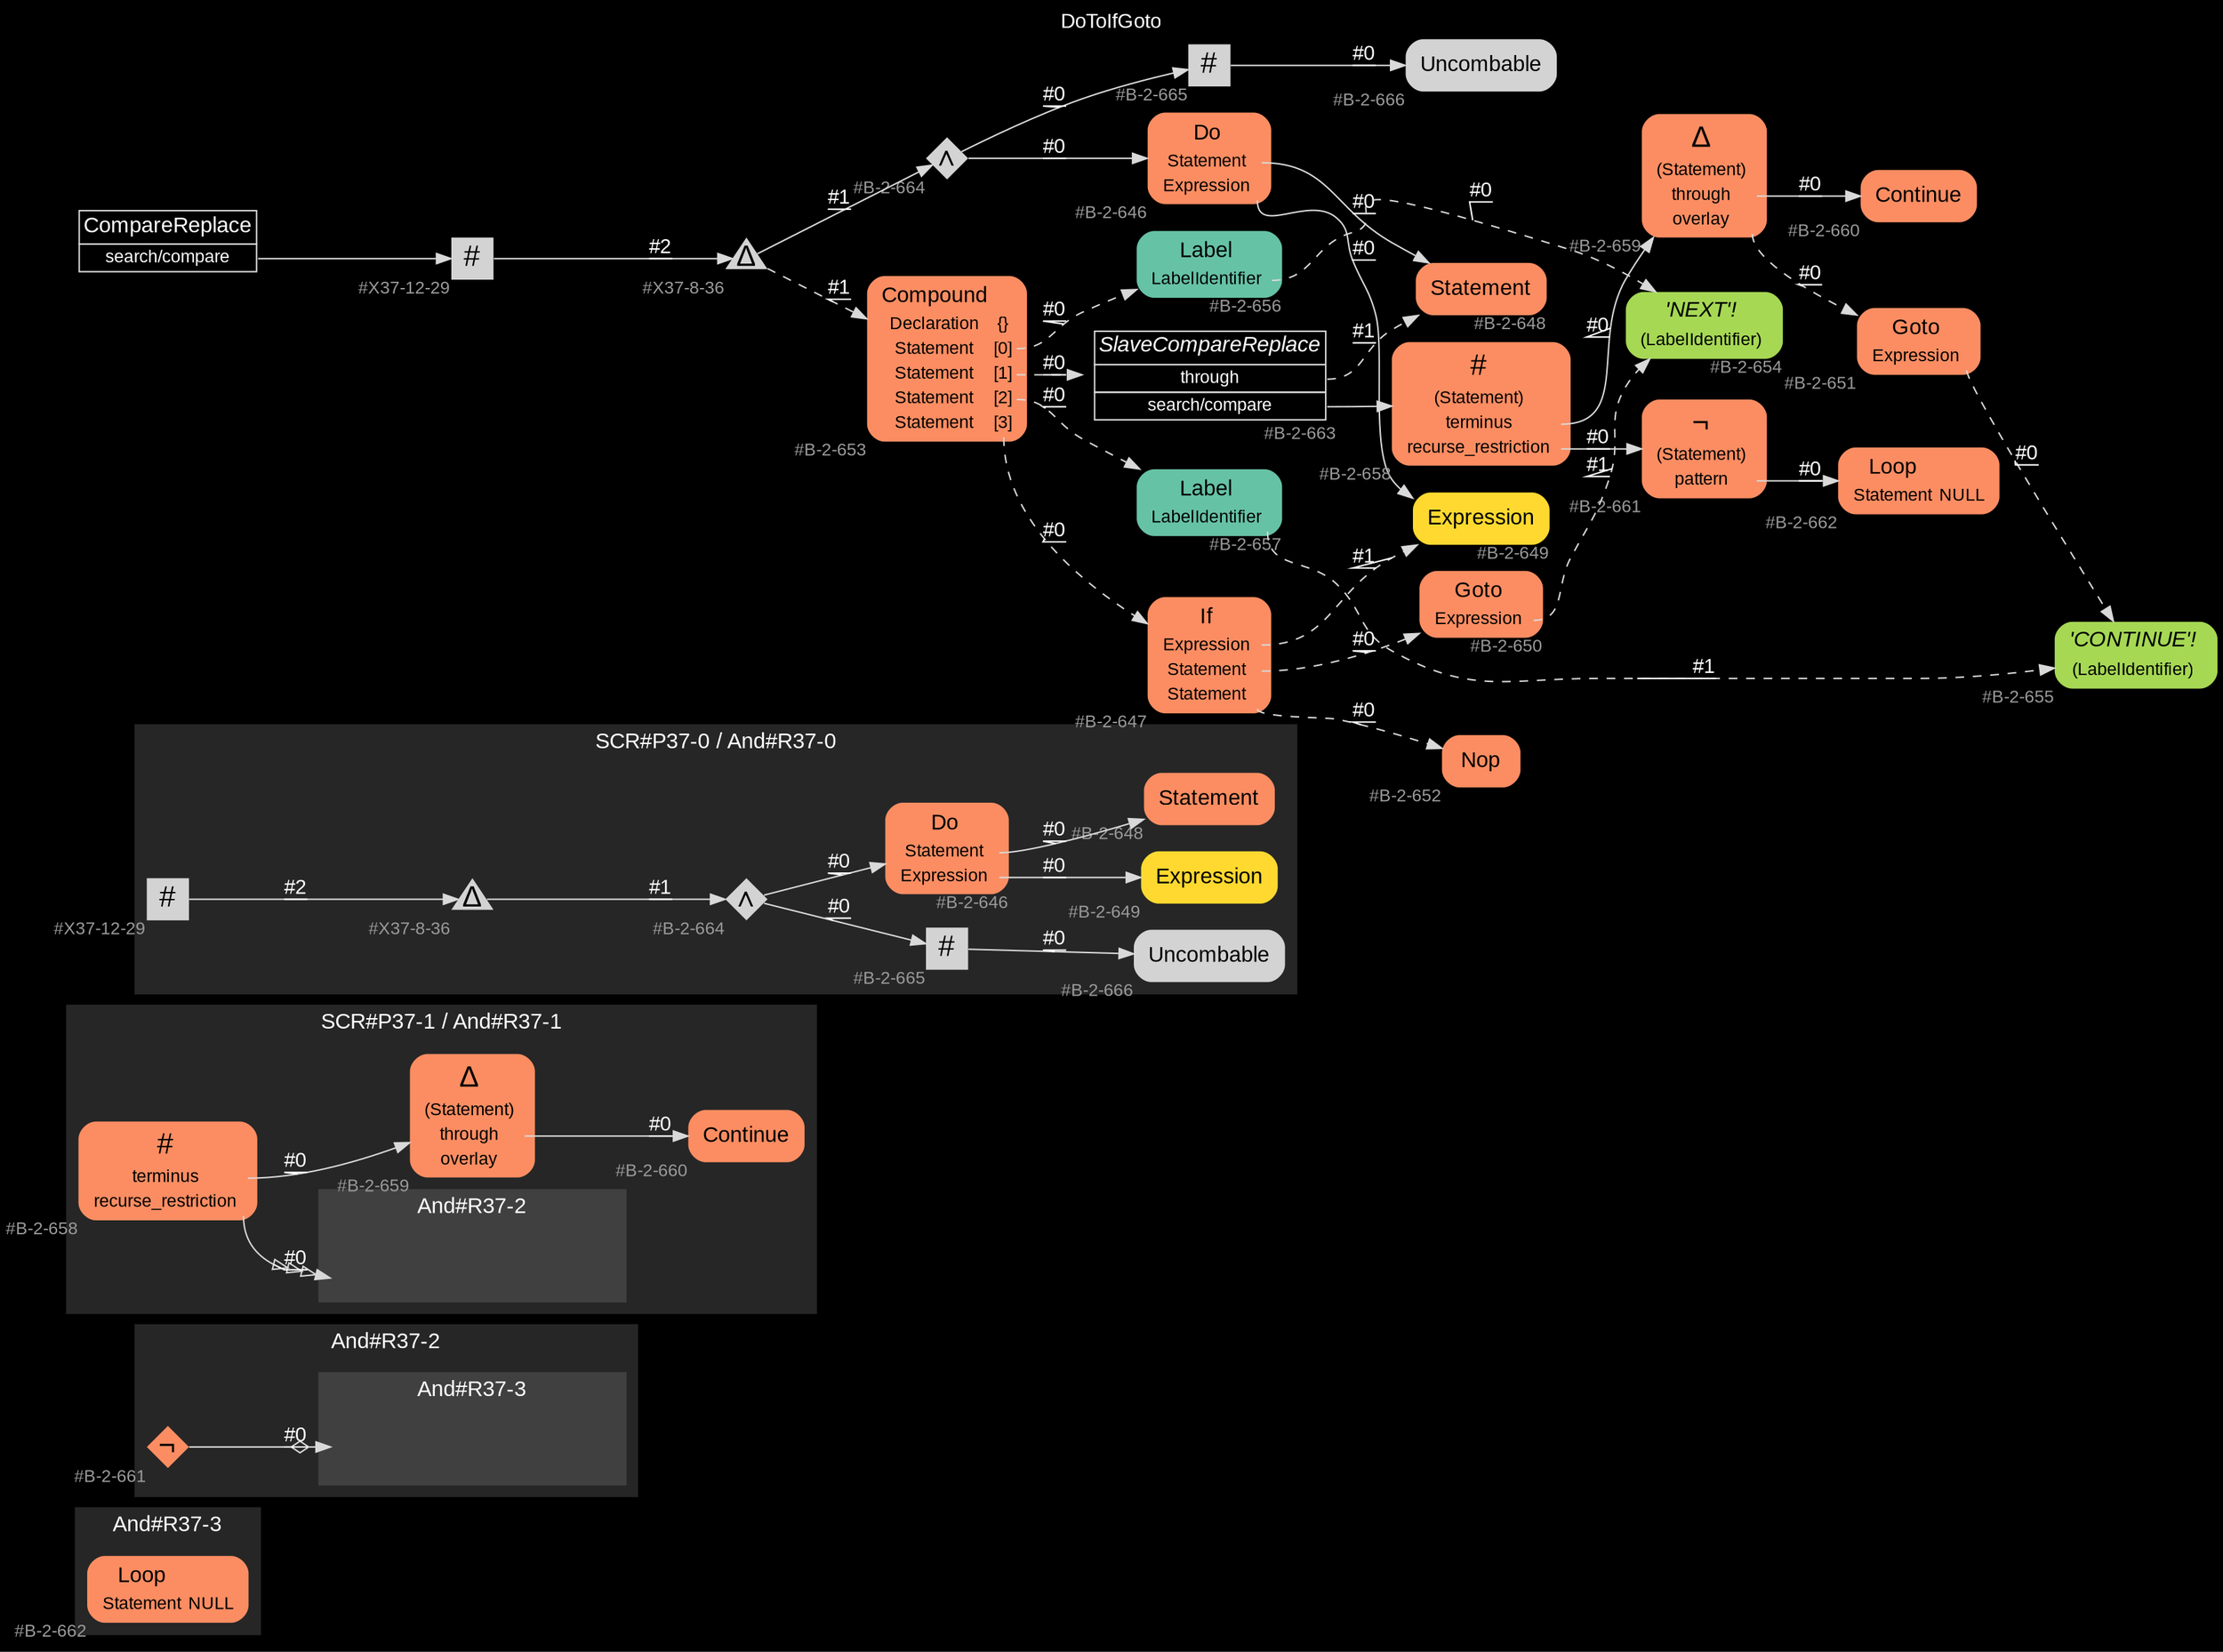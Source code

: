 digraph "DoToIfGoto" {
label = "DoToIfGoto"
labelloc = t
graph [
    rankdir = "LR"
    ranksep = 0.3
    bgcolor = black
    color = grey85
    fontcolor = white
    fontname = "Arial"
];
node [
    fontname = "Arial"
];
edge [
    fontname = "Arial"
];

// -------------------- figure And#R37-3 --------------------
// -------- region And#R37-3 ----------
subgraph "clusterAnd#R37-3" {
    label = "And#R37-3"
    style = "filled"
    color = gray15
    fontsize = "15"
    // -------- block And#R37-3/#B-2-662 ----------
    "And#R37-3/#B-2-662" [
        fillcolor = "/set28/2"
        xlabel = "#B-2-662"
        fontsize = "12"
        fontcolor = grey60
        shape = "plaintext"
        label = <<TABLE BORDER="0" CELLBORDER="0" CELLSPACING="0">
         <TR><TD><FONT COLOR="black" POINT-SIZE="15">Loop</FONT></TD></TR>
         <TR><TD><FONT COLOR="black" POINT-SIZE="12">Statement</FONT></TD><TD PORT="port0"><FONT COLOR="black" POINT-SIZE="12">NULL</FONT></TD></TR>
        </TABLE>>
        style = "rounded,filled"
    ];
    
}


// -------------------- figure And#R37-2 --------------------
// -------- region And#R37-2 ----------
subgraph "clusterAnd#R37-2" {
    label = "And#R37-2"
    style = "filled"
    color = gray15
    fontsize = "15"
    // -------- block And#R37-2/#B-2-661 ----------
    "And#R37-2/#B-2-661" [
        fillcolor = "/set28/2"
        xlabel = "#B-2-661"
        fontsize = "12"
        fontcolor = grey60
        shape = "diamond"
        label = <<FONT COLOR="black" POINT-SIZE="20">¬</FONT>>
        style = "filled"
        penwidth = 0.0
        fixedsize = true
        width = 0.4
        height = 0.4
    ];
    
    // -------- region And#R37-2/And#R37-3 ----------
    subgraph "clusterAnd#R37-2/And#R37-3" {
        label = "And#R37-3"
        style = "filled"
        color = gray25
        fontsize = "15"
        // -------- block And#R37-2/And#R37-3/#B-2-662 ----------
        "And#R37-2/And#R37-3/#B-2-662" [
            fillcolor = "/set28/2"
            xlabel = "#B-2-662"
            fontsize = "12"
            fontcolor = grey60
            shape = "none"
            style = "invisible"
        ];
        
    }
    
}

"And#R37-2/#B-2-661" -> "And#R37-2/And#R37-3/#B-2-662" [
    arrowhead="normalnoneodiamond"
    label = "#0"
    decorate = true
    color = grey85
    fontcolor = white
];


// -------------------- figure And#R37-1 --------------------
// -------- region And#R37-1 ----------
subgraph "clusterAnd#R37-1" {
    label = "SCR#P37-1 / And#R37-1"
    style = "filled"
    color = gray15
    fontsize = "15"
    // -------- block And#R37-1/#B-2-658 ----------
    "And#R37-1/#B-2-658" [
        fillcolor = "/set28/2"
        xlabel = "#B-2-658"
        fontsize = "12"
        fontcolor = grey60
        shape = "plaintext"
        label = <<TABLE BORDER="0" CELLBORDER="0" CELLSPACING="0">
         <TR><TD><FONT COLOR="black" POINT-SIZE="20">#</FONT></TD></TR>
         <TR><TD><FONT COLOR="black" POINT-SIZE="12">terminus</FONT></TD><TD PORT="port0"></TD></TR>
         <TR><TD><FONT COLOR="black" POINT-SIZE="12">recurse_restriction</FONT></TD><TD PORT="port1"></TD></TR>
        </TABLE>>
        style = "rounded,filled"
    ];
    
    // -------- block And#R37-1/#B-2-660 ----------
    "And#R37-1/#B-2-660" [
        fillcolor = "/set28/2"
        xlabel = "#B-2-660"
        fontsize = "12"
        fontcolor = grey60
        shape = "plaintext"
        label = <<TABLE BORDER="0" CELLBORDER="0" CELLSPACING="0">
         <TR><TD><FONT COLOR="black" POINT-SIZE="15">Continue</FONT></TD></TR>
        </TABLE>>
        style = "rounded,filled"
    ];
    
    // -------- block And#R37-1/#B-2-659 ----------
    "And#R37-1/#B-2-659" [
        fillcolor = "/set28/2"
        xlabel = "#B-2-659"
        fontsize = "12"
        fontcolor = grey60
        shape = "plaintext"
        label = <<TABLE BORDER="0" CELLBORDER="0" CELLSPACING="0">
         <TR><TD><FONT COLOR="black" POINT-SIZE="20">Δ</FONT></TD></TR>
         <TR><TD><FONT COLOR="black" POINT-SIZE="12">(Statement)</FONT></TD><TD PORT="port0"></TD></TR>
         <TR><TD><FONT COLOR="black" POINT-SIZE="12">through</FONT></TD><TD PORT="port1"></TD></TR>
         <TR><TD><FONT COLOR="black" POINT-SIZE="12">overlay</FONT></TD><TD PORT="port2"></TD></TR>
        </TABLE>>
        style = "rounded,filled"
    ];
    
    // -------- region And#R37-1/And#R37-2 ----------
    subgraph "clusterAnd#R37-1/And#R37-2" {
        label = "And#R37-2"
        style = "filled"
        color = gray25
        fontsize = "15"
        // -------- block And#R37-1/And#R37-2/#B-2-661 ----------
        "And#R37-1/And#R37-2/#B-2-661" [
            fillcolor = "/set28/2"
            xlabel = "#B-2-661"
            fontsize = "12"
            fontcolor = grey60
            shape = "none"
            style = "invisible"
        ];
        
    }
    
}

"And#R37-1/#B-2-658":port0 -> "And#R37-1/#B-2-659" [
    label = "#0"
    decorate = true
    color = grey85
    fontcolor = white
];

"And#R37-1/#B-2-658":port1 -> "And#R37-1/And#R37-2/#B-2-661" [
    arrowhead="normalonormalonormalonormal"
    label = "#0"
    decorate = true
    color = grey85
    fontcolor = white
];

"And#R37-1/#B-2-659":port1 -> "And#R37-1/#B-2-660" [
    label = "#0"
    decorate = true
    color = grey85
    fontcolor = white
];


// -------------------- figure And#R37-0 --------------------
// -------- region And#R37-0 ----------
subgraph "clusterAnd#R37-0" {
    label = "SCR#P37-0 / And#R37-0"
    style = "filled"
    color = gray15
    fontsize = "15"
    // -------- block And#R37-0/#B-2-665 ----------
    "And#R37-0/#B-2-665" [
        xlabel = "#B-2-665"
        fontsize = "12"
        fontcolor = grey60
        shape = "square"
        label = <<FONT COLOR="black" POINT-SIZE="20">#</FONT>>
        style = "filled"
        penwidth = 0.0
        fixedsize = true
        width = 0.4
        height = 0.4
    ];
    
    // -------- block And#R37-0/#B-2-664 ----------
    "And#R37-0/#B-2-664" [
        xlabel = "#B-2-664"
        fontsize = "12"
        fontcolor = grey60
        shape = "diamond"
        label = <<FONT COLOR="black" POINT-SIZE="20">∧</FONT>>
        style = "filled"
        penwidth = 0.0
        fixedsize = true
        width = 0.4
        height = 0.4
    ];
    
    // -------- block And#R37-0/#X37-12-29 ----------
    "And#R37-0/#X37-12-29" [
        xlabel = "#X37-12-29"
        fontsize = "12"
        fontcolor = grey60
        shape = "square"
        label = <<FONT COLOR="black" POINT-SIZE="20">#</FONT>>
        style = "filled"
        penwidth = 0.0
        fixedsize = true
        width = 0.4
        height = 0.4
    ];
    
    // -------- block And#R37-0/#X37-8-36 ----------
    "And#R37-0/#X37-8-36" [
        xlabel = "#X37-8-36"
        fontsize = "12"
        fontcolor = grey60
        shape = "triangle"
        label = <<FONT COLOR="black" POINT-SIZE="20">Δ</FONT>>
        style = "filled"
        penwidth = 0.0
        fixedsize = true
        width = 0.4
        height = 0.4
    ];
    
    // -------- block And#R37-0/#B-2-648 ----------
    "And#R37-0/#B-2-648" [
        fillcolor = "/set28/2"
        xlabel = "#B-2-648"
        fontsize = "12"
        fontcolor = grey60
        shape = "plaintext"
        label = <<TABLE BORDER="0" CELLBORDER="0" CELLSPACING="0">
         <TR><TD><FONT COLOR="black" POINT-SIZE="15">Statement</FONT></TD></TR>
        </TABLE>>
        style = "rounded,filled"
    ];
    
    // -------- block And#R37-0/#B-2-646 ----------
    "And#R37-0/#B-2-646" [
        fillcolor = "/set28/2"
        xlabel = "#B-2-646"
        fontsize = "12"
        fontcolor = grey60
        shape = "plaintext"
        label = <<TABLE BORDER="0" CELLBORDER="0" CELLSPACING="0">
         <TR><TD><FONT COLOR="black" POINT-SIZE="15">Do</FONT></TD></TR>
         <TR><TD><FONT COLOR="black" POINT-SIZE="12">Statement</FONT></TD><TD PORT="port0"></TD></TR>
         <TR><TD><FONT COLOR="black" POINT-SIZE="12">Expression</FONT></TD><TD PORT="port1"></TD></TR>
        </TABLE>>
        style = "rounded,filled"
    ];
    
    // -------- block And#R37-0/#B-2-666 ----------
    "And#R37-0/#B-2-666" [
        xlabel = "#B-2-666"
        fontsize = "12"
        fontcolor = grey60
        shape = "plaintext"
        label = <<TABLE BORDER="0" CELLBORDER="0" CELLSPACING="0">
         <TR><TD><FONT COLOR="black" POINT-SIZE="15">Uncombable</FONT></TD></TR>
        </TABLE>>
        style = "rounded,filled"
    ];
    
    // -------- block And#R37-0/#B-2-649 ----------
    "And#R37-0/#B-2-649" [
        fillcolor = "/set28/6"
        xlabel = "#B-2-649"
        fontsize = "12"
        fontcolor = grey60
        shape = "plaintext"
        label = <<TABLE BORDER="0" CELLBORDER="0" CELLSPACING="0">
         <TR><TD><FONT COLOR="black" POINT-SIZE="15">Expression</FONT></TD></TR>
        </TABLE>>
        style = "rounded,filled"
    ];
    
}

"And#R37-0/#B-2-665" -> "And#R37-0/#B-2-666" [
    label = "#0"
    decorate = true
    color = grey85
    fontcolor = white
];

"And#R37-0/#B-2-664" -> "And#R37-0/#B-2-646" [
    label = "#0"
    decorate = true
    color = grey85
    fontcolor = white
];

"And#R37-0/#B-2-664" -> "And#R37-0/#B-2-665" [
    label = "#0"
    decorate = true
    color = grey85
    fontcolor = white
];

"And#R37-0/#X37-12-29" -> "And#R37-0/#X37-8-36" [
    label = "#2"
    decorate = true
    color = grey85
    fontcolor = white
];

"And#R37-0/#X37-8-36" -> "And#R37-0/#B-2-664" [
    label = "#1"
    decorate = true
    color = grey85
    fontcolor = white
];

"And#R37-0/#B-2-646":port0 -> "And#R37-0/#B-2-648" [
    label = "#0"
    decorate = true
    color = grey85
    fontcolor = white
];

"And#R37-0/#B-2-646":port1 -> "And#R37-0/#B-2-649" [
    label = "#0"
    decorate = true
    color = grey85
    fontcolor = white
];


// -------------------- transformation figure --------------------
// -------- block CR#X37-10-37 ----------
"CR#X37-10-37" [
    fillcolor = black
    fontsize = "12"
    fontcolor = grey60
    shape = "plaintext"
    label = <<TABLE BORDER="0" CELLBORDER="1" CELLSPACING="0">
     <TR><TD><FONT COLOR="white" POINT-SIZE="15">CompareReplace</FONT></TD></TR>
     <TR><TD PORT="port0"><FONT COLOR="white" POINT-SIZE="12">search/compare</FONT></TD></TR>
    </TABLE>>
    style = "filled"
    color = grey85
];

// -------- block #X37-12-29 ----------
"#X37-12-29" [
    xlabel = "#X37-12-29"
    fontsize = "12"
    fontcolor = grey60
    shape = "square"
    label = <<FONT COLOR="black" POINT-SIZE="20">#</FONT>>
    style = "filled"
    penwidth = 0.0
    fixedsize = true
    width = 0.4
    height = 0.4
];

// -------- block #X37-8-36 ----------
"#X37-8-36" [
    xlabel = "#X37-8-36"
    fontsize = "12"
    fontcolor = grey60
    shape = "triangle"
    label = <<FONT COLOR="black" POINT-SIZE="20">Δ</FONT>>
    style = "filled"
    penwidth = 0.0
    fixedsize = true
    width = 0.4
    height = 0.4
];

// -------- block #B-2-664 ----------
"#B-2-664" [
    xlabel = "#B-2-664"
    fontsize = "12"
    fontcolor = grey60
    shape = "diamond"
    label = <<FONT COLOR="black" POINT-SIZE="20">∧</FONT>>
    style = "filled"
    penwidth = 0.0
    fixedsize = true
    width = 0.4
    height = 0.4
];

// -------- block #B-2-646 ----------
"#B-2-646" [
    fillcolor = "/set28/2"
    xlabel = "#B-2-646"
    fontsize = "12"
    fontcolor = grey60
    shape = "plaintext"
    label = <<TABLE BORDER="0" CELLBORDER="0" CELLSPACING="0">
     <TR><TD><FONT COLOR="black" POINT-SIZE="15">Do</FONT></TD></TR>
     <TR><TD><FONT COLOR="black" POINT-SIZE="12">Statement</FONT></TD><TD PORT="port0"></TD></TR>
     <TR><TD><FONT COLOR="black" POINT-SIZE="12">Expression</FONT></TD><TD PORT="port1"></TD></TR>
    </TABLE>>
    style = "rounded,filled"
];

// -------- block #B-2-648 ----------
"#B-2-648" [
    fillcolor = "/set28/2"
    xlabel = "#B-2-648"
    fontsize = "12"
    fontcolor = grey60
    shape = "plaintext"
    label = <<TABLE BORDER="0" CELLBORDER="0" CELLSPACING="0">
     <TR><TD><FONT COLOR="black" POINT-SIZE="15">Statement</FONT></TD></TR>
    </TABLE>>
    style = "rounded,filled"
];

// -------- block #B-2-649 ----------
"#B-2-649" [
    fillcolor = "/set28/6"
    xlabel = "#B-2-649"
    fontsize = "12"
    fontcolor = grey60
    shape = "plaintext"
    label = <<TABLE BORDER="0" CELLBORDER="0" CELLSPACING="0">
     <TR><TD><FONT COLOR="black" POINT-SIZE="15">Expression</FONT></TD></TR>
    </TABLE>>
    style = "rounded,filled"
];

// -------- block #B-2-665 ----------
"#B-2-665" [
    xlabel = "#B-2-665"
    fontsize = "12"
    fontcolor = grey60
    shape = "square"
    label = <<FONT COLOR="black" POINT-SIZE="20">#</FONT>>
    style = "filled"
    penwidth = 0.0
    fixedsize = true
    width = 0.4
    height = 0.4
];

// -------- block #B-2-666 ----------
"#B-2-666" [
    xlabel = "#B-2-666"
    fontsize = "12"
    fontcolor = grey60
    shape = "plaintext"
    label = <<TABLE BORDER="0" CELLBORDER="0" CELLSPACING="0">
     <TR><TD><FONT COLOR="black" POINT-SIZE="15">Uncombable</FONT></TD></TR>
    </TABLE>>
    style = "rounded,filled"
];

// -------- block #B-2-653 ----------
"#B-2-653" [
    fillcolor = "/set28/2"
    xlabel = "#B-2-653"
    fontsize = "12"
    fontcolor = grey60
    shape = "plaintext"
    label = <<TABLE BORDER="0" CELLBORDER="0" CELLSPACING="0">
     <TR><TD><FONT COLOR="black" POINT-SIZE="15">Compound</FONT></TD></TR>
     <TR><TD><FONT COLOR="black" POINT-SIZE="12">Declaration</FONT></TD><TD PORT="port0"><FONT COLOR="black" POINT-SIZE="12">{}</FONT></TD></TR>
     <TR><TD><FONT COLOR="black" POINT-SIZE="12">Statement</FONT></TD><TD PORT="port1"><FONT COLOR="black" POINT-SIZE="12">[0]</FONT></TD></TR>
     <TR><TD><FONT COLOR="black" POINT-SIZE="12">Statement</FONT></TD><TD PORT="port2"><FONT COLOR="black" POINT-SIZE="12">[1]</FONT></TD></TR>
     <TR><TD><FONT COLOR="black" POINT-SIZE="12">Statement</FONT></TD><TD PORT="port3"><FONT COLOR="black" POINT-SIZE="12">[2]</FONT></TD></TR>
     <TR><TD><FONT COLOR="black" POINT-SIZE="12">Statement</FONT></TD><TD PORT="port4"><FONT COLOR="black" POINT-SIZE="12">[3]</FONT></TD></TR>
    </TABLE>>
    style = "rounded,filled"
];

// -------- block #B-2-656 ----------
"#B-2-656" [
    fillcolor = "/set28/1"
    xlabel = "#B-2-656"
    fontsize = "12"
    fontcolor = grey60
    shape = "plaintext"
    label = <<TABLE BORDER="0" CELLBORDER="0" CELLSPACING="0">
     <TR><TD><FONT COLOR="black" POINT-SIZE="15">Label</FONT></TD></TR>
     <TR><TD><FONT COLOR="black" POINT-SIZE="12">LabelIdentifier</FONT></TD><TD PORT="port0"></TD></TR>
    </TABLE>>
    style = "rounded,filled"
];

// -------- block #B-2-654 ----------
"#B-2-654" [
    fillcolor = "/set28/5"
    xlabel = "#B-2-654"
    fontsize = "12"
    fontcolor = grey60
    shape = "plaintext"
    label = <<TABLE BORDER="0" CELLBORDER="0" CELLSPACING="0">
     <TR><TD><FONT COLOR="black" POINT-SIZE="15"><I>'NEXT'!</I></FONT></TD></TR>
     <TR><TD><FONT COLOR="black" POINT-SIZE="12">(LabelIdentifier)</FONT></TD><TD PORT="port0"></TD></TR>
    </TABLE>>
    style = "rounded,filled"
];

// -------- block #B-2-663 ----------
"#B-2-663" [
    fillcolor = black
    xlabel = "#B-2-663"
    fontsize = "12"
    fontcolor = grey60
    shape = "plaintext"
    label = <<TABLE BORDER="0" CELLBORDER="1" CELLSPACING="0">
     <TR><TD><FONT COLOR="white" POINT-SIZE="15"><I>SlaveCompareReplace</I></FONT></TD></TR>
     <TR><TD PORT="port0"><FONT COLOR="white" POINT-SIZE="12">through</FONT></TD></TR>
     <TR><TD PORT="port1"><FONT COLOR="white" POINT-SIZE="12">search/compare</FONT></TD></TR>
    </TABLE>>
    style = "filled"
    color = grey85
];

// -------- block #B-2-658 ----------
"#B-2-658" [
    fillcolor = "/set28/2"
    xlabel = "#B-2-658"
    fontsize = "12"
    fontcolor = grey60
    shape = "plaintext"
    label = <<TABLE BORDER="0" CELLBORDER="0" CELLSPACING="0">
     <TR><TD><FONT COLOR="black" POINT-SIZE="20">#</FONT></TD></TR>
     <TR><TD><FONT COLOR="black" POINT-SIZE="12">(Statement)</FONT></TD><TD PORT="port0"></TD></TR>
     <TR><TD><FONT COLOR="black" POINT-SIZE="12">terminus</FONT></TD><TD PORT="port1"></TD></TR>
     <TR><TD><FONT COLOR="black" POINT-SIZE="12">recurse_restriction</FONT></TD><TD PORT="port2"></TD></TR>
    </TABLE>>
    style = "rounded,filled"
];

// -------- block #B-2-659 ----------
"#B-2-659" [
    fillcolor = "/set28/2"
    xlabel = "#B-2-659"
    fontsize = "12"
    fontcolor = grey60
    shape = "plaintext"
    label = <<TABLE BORDER="0" CELLBORDER="0" CELLSPACING="0">
     <TR><TD><FONT COLOR="black" POINT-SIZE="20">Δ</FONT></TD></TR>
     <TR><TD><FONT COLOR="black" POINT-SIZE="12">(Statement)</FONT></TD><TD PORT="port0"></TD></TR>
     <TR><TD><FONT COLOR="black" POINT-SIZE="12">through</FONT></TD><TD PORT="port1"></TD></TR>
     <TR><TD><FONT COLOR="black" POINT-SIZE="12">overlay</FONT></TD><TD PORT="port2"></TD></TR>
    </TABLE>>
    style = "rounded,filled"
];

// -------- block #B-2-660 ----------
"#B-2-660" [
    fillcolor = "/set28/2"
    xlabel = "#B-2-660"
    fontsize = "12"
    fontcolor = grey60
    shape = "plaintext"
    label = <<TABLE BORDER="0" CELLBORDER="0" CELLSPACING="0">
     <TR><TD><FONT COLOR="black" POINT-SIZE="15">Continue</FONT></TD></TR>
    </TABLE>>
    style = "rounded,filled"
];

// -------- block #B-2-651 ----------
"#B-2-651" [
    fillcolor = "/set28/2"
    xlabel = "#B-2-651"
    fontsize = "12"
    fontcolor = grey60
    shape = "plaintext"
    label = <<TABLE BORDER="0" CELLBORDER="0" CELLSPACING="0">
     <TR><TD><FONT COLOR="black" POINT-SIZE="15">Goto</FONT></TD></TR>
     <TR><TD><FONT COLOR="black" POINT-SIZE="12">Expression</FONT></TD><TD PORT="port0"></TD></TR>
    </TABLE>>
    style = "rounded,filled"
];

// -------- block #B-2-655 ----------
"#B-2-655" [
    fillcolor = "/set28/5"
    xlabel = "#B-2-655"
    fontsize = "12"
    fontcolor = grey60
    shape = "plaintext"
    label = <<TABLE BORDER="0" CELLBORDER="0" CELLSPACING="0">
     <TR><TD><FONT COLOR="black" POINT-SIZE="15"><I>'CONTINUE'!</I></FONT></TD></TR>
     <TR><TD><FONT COLOR="black" POINT-SIZE="12">(LabelIdentifier)</FONT></TD><TD PORT="port0"></TD></TR>
    </TABLE>>
    style = "rounded,filled"
];

// -------- block #B-2-661 ----------
"#B-2-661" [
    fillcolor = "/set28/2"
    xlabel = "#B-2-661"
    fontsize = "12"
    fontcolor = grey60
    shape = "plaintext"
    label = <<TABLE BORDER="0" CELLBORDER="0" CELLSPACING="0">
     <TR><TD><FONT COLOR="black" POINT-SIZE="20">¬</FONT></TD></TR>
     <TR><TD><FONT COLOR="black" POINT-SIZE="12">(Statement)</FONT></TD><TD PORT="port0"></TD></TR>
     <TR><TD><FONT COLOR="black" POINT-SIZE="12">pattern</FONT></TD><TD PORT="port1"></TD></TR>
    </TABLE>>
    style = "rounded,filled"
];

// -------- block #B-2-662 ----------
"#B-2-662" [
    fillcolor = "/set28/2"
    xlabel = "#B-2-662"
    fontsize = "12"
    fontcolor = grey60
    shape = "plaintext"
    label = <<TABLE BORDER="0" CELLBORDER="0" CELLSPACING="0">
     <TR><TD><FONT COLOR="black" POINT-SIZE="15">Loop</FONT></TD></TR>
     <TR><TD><FONT COLOR="black" POINT-SIZE="12">Statement</FONT></TD><TD PORT="port0"><FONT COLOR="black" POINT-SIZE="12">NULL</FONT></TD></TR>
    </TABLE>>
    style = "rounded,filled"
];

// -------- block #B-2-657 ----------
"#B-2-657" [
    fillcolor = "/set28/1"
    xlabel = "#B-2-657"
    fontsize = "12"
    fontcolor = grey60
    shape = "plaintext"
    label = <<TABLE BORDER="0" CELLBORDER="0" CELLSPACING="0">
     <TR><TD><FONT COLOR="black" POINT-SIZE="15">Label</FONT></TD></TR>
     <TR><TD><FONT COLOR="black" POINT-SIZE="12">LabelIdentifier</FONT></TD><TD PORT="port0"></TD></TR>
    </TABLE>>
    style = "rounded,filled"
];

// -------- block #B-2-647 ----------
"#B-2-647" [
    fillcolor = "/set28/2"
    xlabel = "#B-2-647"
    fontsize = "12"
    fontcolor = grey60
    shape = "plaintext"
    label = <<TABLE BORDER="0" CELLBORDER="0" CELLSPACING="0">
     <TR><TD><FONT COLOR="black" POINT-SIZE="15">If</FONT></TD></TR>
     <TR><TD><FONT COLOR="black" POINT-SIZE="12">Expression</FONT></TD><TD PORT="port0"></TD></TR>
     <TR><TD><FONT COLOR="black" POINT-SIZE="12">Statement</FONT></TD><TD PORT="port1"></TD></TR>
     <TR><TD><FONT COLOR="black" POINT-SIZE="12">Statement</FONT></TD><TD PORT="port2"></TD></TR>
    </TABLE>>
    style = "rounded,filled"
];

// -------- block #B-2-650 ----------
"#B-2-650" [
    fillcolor = "/set28/2"
    xlabel = "#B-2-650"
    fontsize = "12"
    fontcolor = grey60
    shape = "plaintext"
    label = <<TABLE BORDER="0" CELLBORDER="0" CELLSPACING="0">
     <TR><TD><FONT COLOR="black" POINT-SIZE="15">Goto</FONT></TD></TR>
     <TR><TD><FONT COLOR="black" POINT-SIZE="12">Expression</FONT></TD><TD PORT="port0"></TD></TR>
    </TABLE>>
    style = "rounded,filled"
];

// -------- block #B-2-652 ----------
"#B-2-652" [
    fillcolor = "/set28/2"
    xlabel = "#B-2-652"
    fontsize = "12"
    fontcolor = grey60
    shape = "plaintext"
    label = <<TABLE BORDER="0" CELLBORDER="0" CELLSPACING="0">
     <TR><TD><FONT COLOR="black" POINT-SIZE="15">Nop</FONT></TD></TR>
    </TABLE>>
    style = "rounded,filled"
];

"CR#X37-10-37":port0 -> "#X37-12-29" [
    label = ""
    decorate = true
    color = grey85
    fontcolor = white
];

"#X37-12-29" -> "#X37-8-36" [
    label = "#2"
    decorate = true
    color = grey85
    fontcolor = white
];

"#X37-8-36" -> "#B-2-664" [
    label = "#1"
    decorate = true
    color = grey85
    fontcolor = white
];

"#X37-8-36" -> "#B-2-653" [
    style="dashed"
    label = "#1"
    decorate = true
    color = grey85
    fontcolor = white
];

"#B-2-664" -> "#B-2-646" [
    label = "#0"
    decorate = true
    color = grey85
    fontcolor = white
];

"#B-2-664" -> "#B-2-665" [
    label = "#0"
    decorate = true
    color = grey85
    fontcolor = white
];

"#B-2-646":port0 -> "#B-2-648" [
    label = "#0"
    decorate = true
    color = grey85
    fontcolor = white
];

"#B-2-646":port1 -> "#B-2-649" [
    label = "#0"
    decorate = true
    color = grey85
    fontcolor = white
];

"#B-2-665" -> "#B-2-666" [
    label = "#0"
    decorate = true
    color = grey85
    fontcolor = white
];

"#B-2-653":port1 -> "#B-2-656" [
    style="dashed"
    label = "#0"
    decorate = true
    color = grey85
    fontcolor = white
];

"#B-2-653":port2 -> "#B-2-663" [
    style="dashed"
    label = "#0"
    decorate = true
    color = grey85
    fontcolor = white
];

"#B-2-653":port3 -> "#B-2-657" [
    style="dashed"
    label = "#0"
    decorate = true
    color = grey85
    fontcolor = white
];

"#B-2-653":port4 -> "#B-2-647" [
    style="dashed"
    label = "#0"
    decorate = true
    color = grey85
    fontcolor = white
];

"#B-2-656":port0 -> "#B-2-654" [
    style="dashed"
    label = "#0"
    decorate = true
    color = grey85
    fontcolor = white
];

"#B-2-663":port0 -> "#B-2-648" [
    style="dashed"
    label = "#1"
    decorate = true
    color = grey85
    fontcolor = white
];

"#B-2-663":port1 -> "#B-2-658" [
    label = ""
    decorate = true
    color = grey85
    fontcolor = white
];

"#B-2-658":port1 -> "#B-2-659" [
    label = "#0"
    decorate = true
    color = grey85
    fontcolor = white
];

"#B-2-658":port2 -> "#B-2-661" [
    label = "#0"
    decorate = true
    color = grey85
    fontcolor = white
];

"#B-2-659":port1 -> "#B-2-660" [
    label = "#0"
    decorate = true
    color = grey85
    fontcolor = white
];

"#B-2-659":port2 -> "#B-2-651" [
    style="dashed"
    label = "#0"
    decorate = true
    color = grey85
    fontcolor = white
];

"#B-2-651":port0 -> "#B-2-655" [
    style="dashed"
    label = "#0"
    decorate = true
    color = grey85
    fontcolor = white
];

"#B-2-661":port1 -> "#B-2-662" [
    label = "#0"
    decorate = true
    color = grey85
    fontcolor = white
];

"#B-2-657":port0 -> "#B-2-655" [
    style="dashed"
    label = "#1"
    decorate = true
    color = grey85
    fontcolor = white
];

"#B-2-647":port0 -> "#B-2-649" [
    style="dashed"
    label = "#1"
    decorate = true
    color = grey85
    fontcolor = white
];

"#B-2-647":port1 -> "#B-2-650" [
    style="dashed"
    label = "#0"
    decorate = true
    color = grey85
    fontcolor = white
];

"#B-2-647":port2 -> "#B-2-652" [
    style="dashed"
    label = "#0"
    decorate = true
    color = grey85
    fontcolor = white
];

"#B-2-650":port0 -> "#B-2-654" [
    style="dashed"
    label = "#1"
    decorate = true
    color = grey85
    fontcolor = white
];


}
